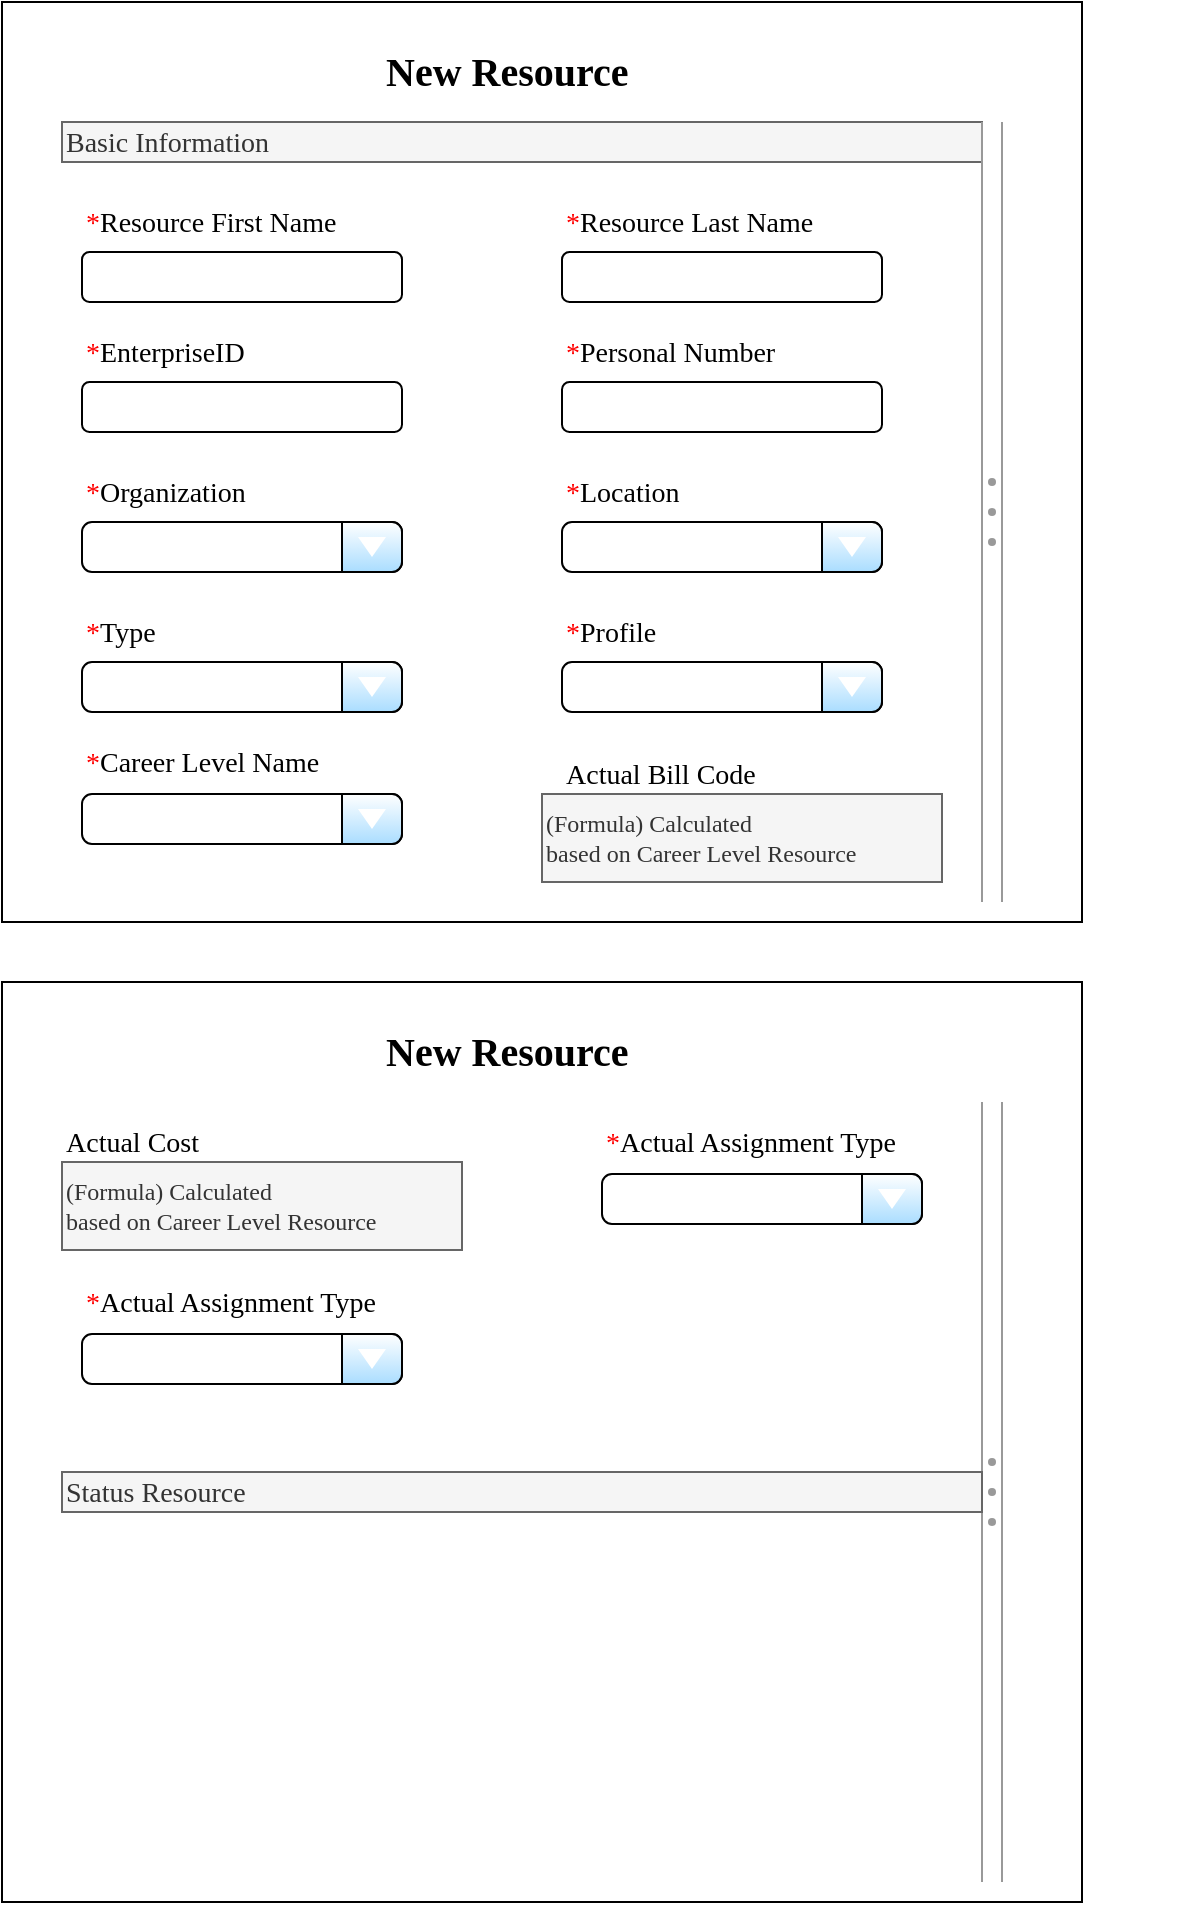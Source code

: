 <mxfile version="20.7.4" type="github">
  <diagram name="Page-1" id="03018318-947c-dd8e-b7a3-06fadd420f32">
    <mxGraphModel dx="692" dy="808" grid="1" gridSize="10" guides="1" tooltips="1" connect="1" arrows="1" fold="1" page="1" pageScale="1" pageWidth="1100" pageHeight="850" background="none" math="0" shadow="0">
      <root>
        <mxCell id="0" />
        <mxCell id="1" parent="0" />
        <mxCell id="w6ef0og6zVdC-_Kzne1W-39" value="" style="rounded=0;whiteSpace=wrap;html=1;strokeWidth=1;fontSize=17;fontColor=#FF0000;" vertex="1" parent="1">
          <mxGeometry x="240" y="580" width="540" height="460" as="geometry" />
        </mxCell>
        <mxCell id="w6ef0og6zVdC-_Kzne1W-40" value="New Resource" style="text;html=1;points=[];align=left;verticalAlign=top;spacingTop=-4;fontSize=20;fontFamily=Verdana;strokeWidth=1;fontStyle=1" vertex="1" parent="1">
          <mxGeometry x="430" y="600" width="60" height="20" as="geometry" />
        </mxCell>
        <mxCell id="w6ef0og6zVdC-_Kzne1W-41" value="" style="verticalLabelPosition=bottom;shadow=0;dashed=0;align=center;html=1;verticalAlign=top;strokeWidth=1;shape=mxgraph.mockup.forms.splitter;strokeColor=#999999;direction=north;fontSize=20;fontColor=#000000;fontFamily=Verdana;" vertex="1" parent="1">
          <mxGeometry x="730" y="640" width="10" height="390" as="geometry" />
        </mxCell>
        <mxCell id="w6ef0og6zVdC-_Kzne1W-5" value="" style="rounded=0;whiteSpace=wrap;html=1;strokeWidth=1;fontSize=17;fontColor=#FF0000;" vertex="1" parent="1">
          <mxGeometry x="240" y="90" width="540" height="460" as="geometry" />
        </mxCell>
        <mxCell id="677b7b8949515195-11" value="New Resource" style="text;html=1;points=[];align=left;verticalAlign=top;spacingTop=-4;fontSize=20;fontFamily=Verdana;strokeWidth=1;fontStyle=1" parent="1" vertex="1">
          <mxGeometry x="430" y="110" width="60" height="20" as="geometry" />
        </mxCell>
        <mxCell id="677b7b8949515195-27" value="&lt;font color=&quot;#ff0000&quot;&gt;*&lt;/font&gt;Resource First Name" style="text;html=1;points=[];align=left;verticalAlign=top;spacingTop=-4;fontSize=14;fontFamily=Verdana;" parent="1" vertex="1">
          <mxGeometry x="280" y="190" width="170" height="20" as="geometry" />
        </mxCell>
        <mxCell id="w6ef0og6zVdC-_Kzne1W-1" value="" style="rounded=1;whiteSpace=wrap;html=1;fontSize=17;fontFamily=Verdana;" vertex="1" parent="1">
          <mxGeometry x="280" y="215" width="160" height="25" as="geometry" />
        </mxCell>
        <mxCell id="w6ef0og6zVdC-_Kzne1W-2" value="&lt;font color=&quot;#ff0000&quot;&gt;*&lt;/font&gt;Resource Last Name" style="text;html=1;points=[];align=left;verticalAlign=top;spacingTop=-4;fontSize=14;fontFamily=Verdana;" vertex="1" parent="1">
          <mxGeometry x="520" y="190" width="170" height="20" as="geometry" />
        </mxCell>
        <mxCell id="w6ef0og6zVdC-_Kzne1W-6" value="Basic Information" style="text;html=1;points=[];align=left;verticalAlign=top;spacingTop=-4;fontSize=14;fontFamily=Verdana;fillColor=#f5f5f5;fontColor=#333333;strokeColor=#666666;" vertex="1" parent="1">
          <mxGeometry x="270" y="150" width="460" height="20" as="geometry" />
        </mxCell>
        <mxCell id="w6ef0og6zVdC-_Kzne1W-7" value="Status Resource" style="text;html=1;points=[];align=left;verticalAlign=top;spacingTop=-4;fontSize=14;fontFamily=Verdana;fillColor=#f5f5f5;fontColor=#333333;strokeColor=#666666;" vertex="1" parent="1">
          <mxGeometry x="270" y="825" width="460" height="20" as="geometry" />
        </mxCell>
        <mxCell id="w6ef0og6zVdC-_Kzne1W-8" value="&lt;font color=&quot;#ff0000&quot;&gt;*&lt;/font&gt;EnterpriseID" style="text;html=1;points=[];align=left;verticalAlign=top;spacingTop=-4;fontSize=14;fontFamily=Verdana;" vertex="1" parent="1">
          <mxGeometry x="280" y="255" width="170" height="20" as="geometry" />
        </mxCell>
        <mxCell id="w6ef0og6zVdC-_Kzne1W-9" value="" style="rounded=1;whiteSpace=wrap;html=1;fontSize=17;fontFamily=Verdana;" vertex="1" parent="1">
          <mxGeometry x="280" y="280" width="160" height="25" as="geometry" />
        </mxCell>
        <mxCell id="w6ef0og6zVdC-_Kzne1W-10" value="&lt;font color=&quot;#ff0000&quot;&gt;*&lt;/font&gt;Personal Number" style="text;html=1;points=[];align=left;verticalAlign=top;spacingTop=-4;fontSize=14;fontFamily=Verdana;" vertex="1" parent="1">
          <mxGeometry x="520" y="255" width="170" height="20" as="geometry" />
        </mxCell>
        <mxCell id="w6ef0og6zVdC-_Kzne1W-12" value="&lt;font color=&quot;#ff0000&quot;&gt;*&lt;/font&gt;Organization" style="text;html=1;points=[];align=left;verticalAlign=top;spacingTop=-4;fontSize=14;fontFamily=Verdana;" vertex="1" parent="1">
          <mxGeometry x="280" y="325" width="170" height="20" as="geometry" />
        </mxCell>
        <mxCell id="w6ef0og6zVdC-_Kzne1W-13" value="" style="strokeWidth=1;shadow=0;dashed=0;align=center;html=1;shape=mxgraph.mockup.forms.comboBox;strokeColor=default;fillColor=default;align=left;fillColor2=#aaddff;mainText=;fontColor=default;fontSize=17;spacingLeft=3;fontFamily=Verdana;" vertex="1" parent="1">
          <mxGeometry x="280" y="350" width="160" height="25" as="geometry" />
        </mxCell>
        <mxCell id="w6ef0og6zVdC-_Kzne1W-14" value="" style="rounded=1;whiteSpace=wrap;html=1;fontSize=17;fontFamily=Verdana;" vertex="1" parent="1">
          <mxGeometry x="520" y="280" width="160" height="25" as="geometry" />
        </mxCell>
        <mxCell id="w6ef0og6zVdC-_Kzne1W-19" value="&lt;font color=&quot;#ff0000&quot;&gt;*&lt;/font&gt;Location" style="text;html=1;points=[];align=left;verticalAlign=top;spacingTop=-4;fontSize=14;fontFamily=Verdana;" vertex="1" parent="1">
          <mxGeometry x="520" y="325" width="170" height="20" as="geometry" />
        </mxCell>
        <mxCell id="w6ef0og6zVdC-_Kzne1W-20" value="" style="strokeWidth=1;shadow=0;dashed=0;align=center;html=1;shape=mxgraph.mockup.forms.comboBox;strokeColor=default;fillColor=default;align=left;fillColor2=#aaddff;mainText=;fontColor=default;fontSize=17;spacingLeft=3;fontFamily=Verdana;" vertex="1" parent="1">
          <mxGeometry x="520" y="350" width="160" height="25" as="geometry" />
        </mxCell>
        <mxCell id="w6ef0og6zVdC-_Kzne1W-21" value="&lt;font color=&quot;#ff0000&quot;&gt;*&lt;/font&gt;Type" style="text;html=1;points=[];align=left;verticalAlign=top;spacingTop=-4;fontSize=14;fontFamily=Verdana;" vertex="1" parent="1">
          <mxGeometry x="280" y="395" width="170" height="20" as="geometry" />
        </mxCell>
        <mxCell id="w6ef0og6zVdC-_Kzne1W-22" value="" style="strokeWidth=1;shadow=0;dashed=0;align=center;html=1;shape=mxgraph.mockup.forms.comboBox;strokeColor=default;fillColor=default;align=left;fillColor2=#aaddff;mainText=;fontColor=default;fontSize=17;spacingLeft=3;fontFamily=Verdana;" vertex="1" parent="1">
          <mxGeometry x="280" y="420" width="160" height="25" as="geometry" />
        </mxCell>
        <mxCell id="w6ef0og6zVdC-_Kzne1W-23" value="&lt;font color=&quot;#ff0000&quot;&gt;*&lt;/font&gt;Profile" style="text;html=1;points=[];align=left;verticalAlign=top;spacingTop=-4;fontSize=14;fontFamily=Verdana;" vertex="1" parent="1">
          <mxGeometry x="520" y="395" width="170" height="20" as="geometry" />
        </mxCell>
        <mxCell id="w6ef0og6zVdC-_Kzne1W-24" value="" style="strokeWidth=1;shadow=0;dashed=0;align=center;html=1;shape=mxgraph.mockup.forms.comboBox;strokeColor=default;fillColor=default;align=left;fillColor2=#aaddff;mainText=;fontColor=default;fontSize=17;spacingLeft=3;fontFamily=Verdana;" vertex="1" parent="1">
          <mxGeometry x="520" y="420" width="160" height="25" as="geometry" />
        </mxCell>
        <mxCell id="w6ef0og6zVdC-_Kzne1W-25" value="&lt;font style=&quot;font-size: 14px;&quot;&gt;&lt;font style=&quot;font-size: 14px;&quot; color=&quot;#ff0000&quot;&gt;*&lt;/font&gt;Career Level Name&amp;nbsp;&lt;/font&gt;" style="text;html=1;points=[];align=left;verticalAlign=top;spacingTop=-4;fontSize=14;fontFamily=Verdana;" vertex="1" parent="1">
          <mxGeometry x="280" y="460" width="300" height="20" as="geometry" />
        </mxCell>
        <mxCell id="w6ef0og6zVdC-_Kzne1W-26" value="" style="strokeWidth=1;shadow=0;dashed=0;align=center;html=1;shape=mxgraph.mockup.forms.comboBox;strokeColor=default;fillColor=default;align=left;fillColor2=#aaddff;mainText=;fontColor=default;fontSize=17;spacingLeft=3;fontFamily=Verdana;" vertex="1" parent="1">
          <mxGeometry x="280" y="486" width="160" height="25" as="geometry" />
        </mxCell>
        <mxCell id="w6ef0og6zVdC-_Kzne1W-27" value="" style="verticalLabelPosition=bottom;shadow=0;dashed=0;align=center;html=1;verticalAlign=top;strokeWidth=1;shape=mxgraph.mockup.forms.splitter;strokeColor=#999999;direction=north;fontSize=20;fontColor=#000000;fontFamily=Verdana;" vertex="1" parent="1">
          <mxGeometry x="730" y="150" width="10" height="390" as="geometry" />
        </mxCell>
        <mxCell id="w6ef0og6zVdC-_Kzne1W-29" value="Actual Bill Code&lt;span style=&quot;font-size: 14px;&quot;&gt;&amp;nbsp;&lt;/span&gt;" style="text;html=1;points=[];align=left;verticalAlign=top;spacingTop=-4;fontSize=14;fontFamily=Verdana;" vertex="1" parent="1">
          <mxGeometry x="520" y="466" width="300" height="20" as="geometry" />
        </mxCell>
        <UserObject label="(Formula)&amp;nbsp;&lt;span style=&quot;font-size: 12px;&quot;&gt;Calculated&lt;br style=&quot;font-size: 12px;&quot;&gt;based on Career Level Resource&lt;/span&gt;" placeholders="1" name="Variable" id="w6ef0og6zVdC-_Kzne1W-30">
          <mxCell style="text;html=1;strokeColor=#666666;fillColor=#f5f5f5;align=left;verticalAlign=middle;whiteSpace=wrap;overflow=hidden;strokeWidth=1;fontSize=12;fontColor=#333333;fontStyle=0;fontFamily=Verdana;" vertex="1" parent="1">
            <mxGeometry x="510" y="486" width="200" height="44" as="geometry" />
          </mxCell>
        </UserObject>
        <mxCell id="w6ef0og6zVdC-_Kzne1W-32" value="" style="rounded=1;whiteSpace=wrap;html=1;fontSize=17;fontFamily=Verdana;" vertex="1" parent="1">
          <mxGeometry x="520" y="215" width="160" height="25" as="geometry" />
        </mxCell>
        <mxCell id="w6ef0og6zVdC-_Kzne1W-35" value="&lt;font style=&quot;font-size: 14px;&quot;&gt;Actual &lt;font style=&quot;font-size: 14px;&quot;&gt;Cost&lt;/font&gt;&lt;/font&gt;" style="text;html=1;points=[];align=left;verticalAlign=top;spacingTop=-4;fontSize=14;fontFamily=Verdana;" vertex="1" parent="1">
          <mxGeometry x="270" y="650" width="300" height="20" as="geometry" />
        </mxCell>
        <UserObject label="(Formula)&amp;nbsp;&lt;span style=&quot;font-size: 12px;&quot;&gt;Calculated&lt;br style=&quot;font-size: 12px;&quot;&gt;based on Career Level Resource&lt;/span&gt;" placeholders="1" name="Variable" id="w6ef0og6zVdC-_Kzne1W-38">
          <mxCell style="text;html=1;strokeColor=#666666;fillColor=#f5f5f5;align=left;verticalAlign=middle;whiteSpace=wrap;overflow=hidden;strokeWidth=1;fontSize=12;fontColor=#333333;fontStyle=0;fontFamily=Verdana;" vertex="1" parent="1">
            <mxGeometry x="270" y="670" width="200" height="44" as="geometry" />
          </mxCell>
        </UserObject>
        <mxCell id="w6ef0og6zVdC-_Kzne1W-42" value="&lt;font style=&quot;font-size: 14px;&quot;&gt;&lt;font style=&quot;font-size: 14px;&quot; color=&quot;#ff0000&quot;&gt;*&lt;/font&gt;Actual Assignment Type&amp;nbsp;&lt;/font&gt;" style="text;html=1;points=[];align=left;verticalAlign=top;spacingTop=-4;fontSize=14;fontFamily=Verdana;" vertex="1" parent="1">
          <mxGeometry x="540" y="650" width="300" height="20" as="geometry" />
        </mxCell>
        <mxCell id="w6ef0og6zVdC-_Kzne1W-43" value="" style="strokeWidth=1;shadow=0;dashed=0;align=center;html=1;shape=mxgraph.mockup.forms.comboBox;strokeColor=default;fillColor=default;align=left;fillColor2=#aaddff;mainText=;fontColor=default;fontSize=17;spacingLeft=3;fontFamily=Verdana;" vertex="1" parent="1">
          <mxGeometry x="540" y="676" width="160" height="25" as="geometry" />
        </mxCell>
        <mxCell id="w6ef0og6zVdC-_Kzne1W-44" value="&lt;font style=&quot;font-size: 14px;&quot;&gt;&lt;font style=&quot;font-size: 14px;&quot; color=&quot;#ff0000&quot;&gt;*&lt;/font&gt;Actual Assignment Type&amp;nbsp;&lt;/font&gt;" style="text;html=1;points=[];align=left;verticalAlign=top;spacingTop=-4;fontSize=14;fontFamily=Verdana;" vertex="1" parent="1">
          <mxGeometry x="280" y="730" width="300" height="20" as="geometry" />
        </mxCell>
        <mxCell id="w6ef0og6zVdC-_Kzne1W-45" value="" style="strokeWidth=1;shadow=0;dashed=0;align=center;html=1;shape=mxgraph.mockup.forms.comboBox;strokeColor=default;fillColor=default;align=left;fillColor2=#aaddff;mainText=;fontColor=default;fontSize=17;spacingLeft=3;fontFamily=Verdana;" vertex="1" parent="1">
          <mxGeometry x="280" y="756" width="160" height="25" as="geometry" />
        </mxCell>
      </root>
    </mxGraphModel>
  </diagram>
</mxfile>
